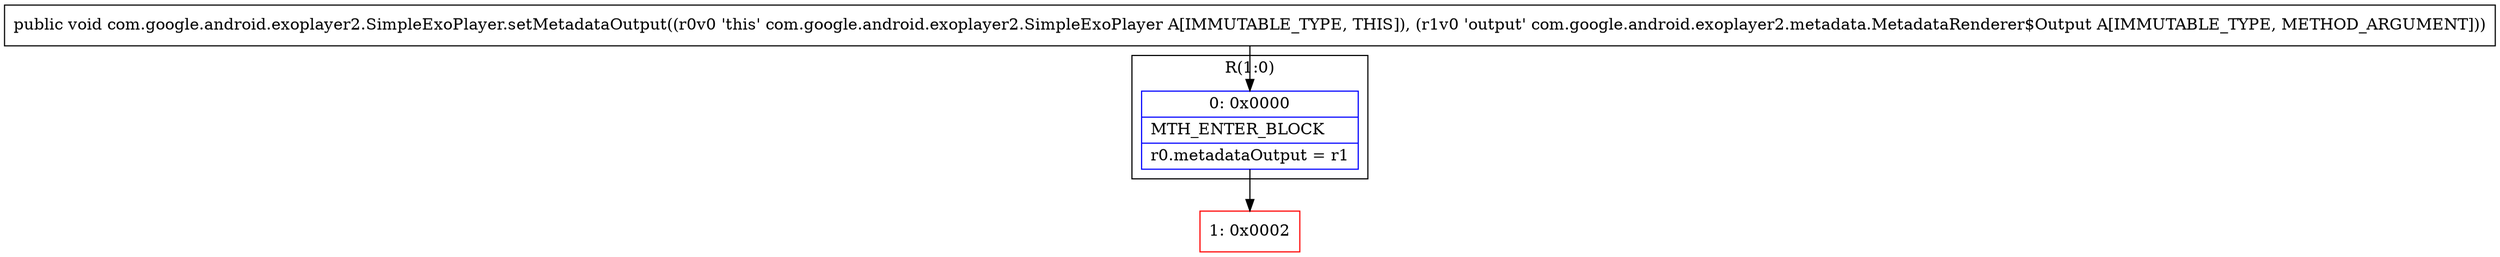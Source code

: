 digraph "CFG forcom.google.android.exoplayer2.SimpleExoPlayer.setMetadataOutput(Lcom\/google\/android\/exoplayer2\/metadata\/MetadataRenderer$Output;)V" {
subgraph cluster_Region_1881318925 {
label = "R(1:0)";
node [shape=record,color=blue];
Node_0 [shape=record,label="{0\:\ 0x0000|MTH_ENTER_BLOCK\l|r0.metadataOutput = r1\l}"];
}
Node_1 [shape=record,color=red,label="{1\:\ 0x0002}"];
MethodNode[shape=record,label="{public void com.google.android.exoplayer2.SimpleExoPlayer.setMetadataOutput((r0v0 'this' com.google.android.exoplayer2.SimpleExoPlayer A[IMMUTABLE_TYPE, THIS]), (r1v0 'output' com.google.android.exoplayer2.metadata.MetadataRenderer$Output A[IMMUTABLE_TYPE, METHOD_ARGUMENT])) }"];
MethodNode -> Node_0;
Node_0 -> Node_1;
}

